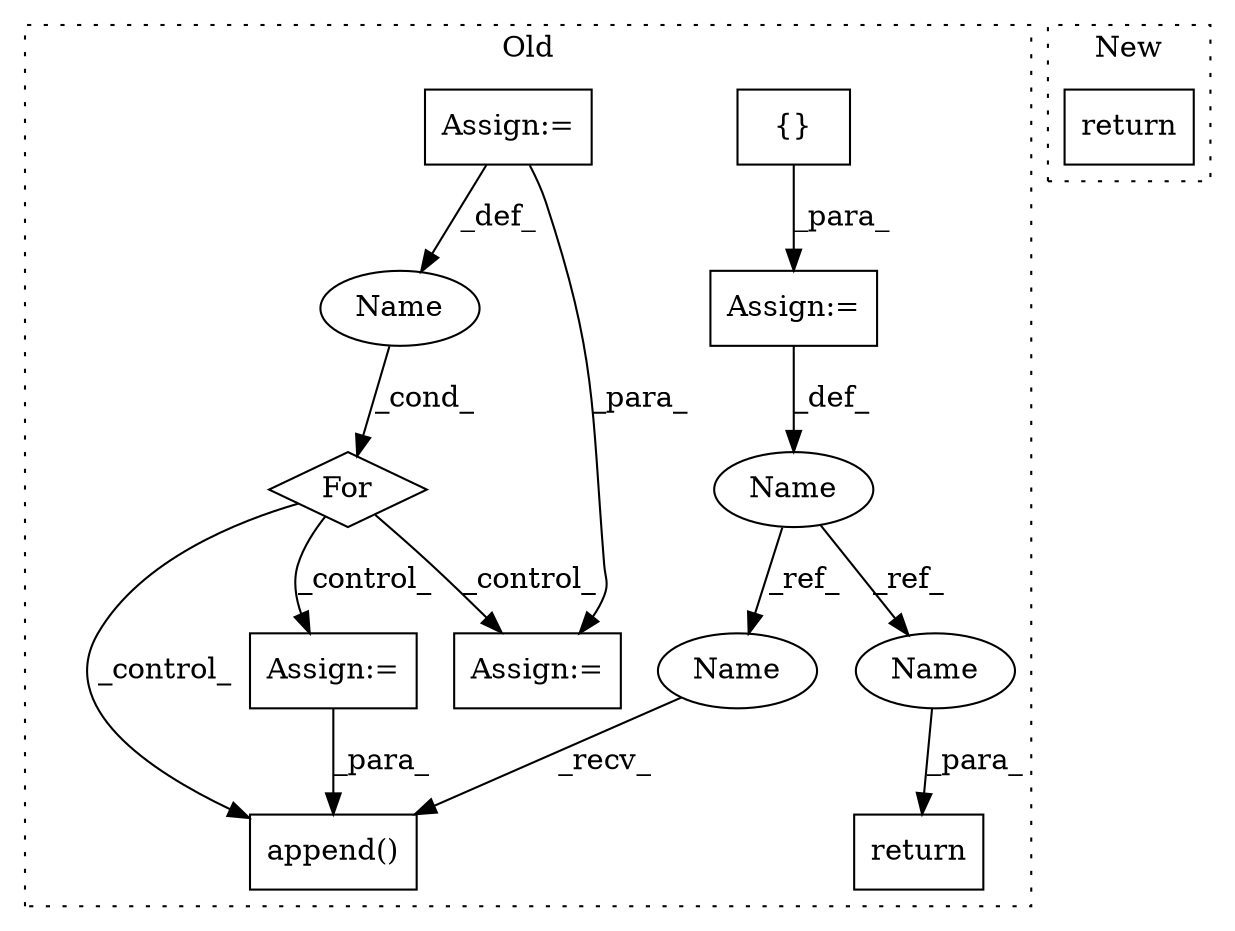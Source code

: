 digraph G {
subgraph cluster0 {
1 [label="append()" a="75" s="1336,1359" l="16,1" shape="box"];
3 [label="{}" a="59" s="493,493" l="2,1" shape="box"];
4 [label="Assign:=" a="68" s="490" l="3" shape="box"];
5 [label="return" a="93" s="1369" l="7" shape="box"];
6 [label="For" a="107" s="504,537" l="4,14" shape="diamond"];
7 [label="Name" a="87" s="512" l="4" shape="ellipse"];
8 [label="Name" a="87" s="482" l="8" shape="ellipse"];
9 [label="Assign:=" a="68" s="1200" l="3" shape="box"];
10 [label="Assign:=" a="68" s="631" l="3" shape="box"];
11 [label="Assign:=" a="68" s="419" l="3" shape="box"];
12 [label="Name" a="87" s="1376" l="8" shape="ellipse"];
13 [label="Name" a="87" s="1336" l="8" shape="ellipse"];
label = "Old";
style="dotted";
}
subgraph cluster1 {
2 [label="return" a="93" s="1442" l="7" shape="box"];
label = "New";
style="dotted";
}
3 -> 4 [label="_para_"];
4 -> 8 [label="_def_"];
6 -> 1 [label="_control_"];
6 -> 9 [label="_control_"];
6 -> 10 [label="_control_"];
7 -> 6 [label="_cond_"];
8 -> 13 [label="_ref_"];
8 -> 12 [label="_ref_"];
9 -> 1 [label="_para_"];
11 -> 7 [label="_def_"];
11 -> 10 [label="_para_"];
12 -> 5 [label="_para_"];
13 -> 1 [label="_recv_"];
}